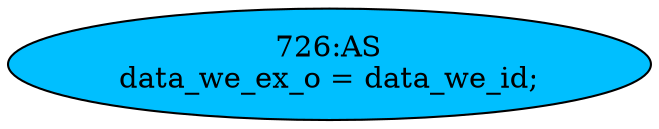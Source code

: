 strict digraph "" {
	node [label="\N"];
	"726:AS"	 [ast="<pyverilog.vparser.ast.Assign object at 0x7f22371056d0>",
		def_var="['data_we_ex_o']",
		fillcolor=deepskyblue,
		label="726:AS
data_we_ex_o = data_we_id;",
		statements="[]",
		style=filled,
		typ=Assign,
		use_var="['data_we_id']"];
}
